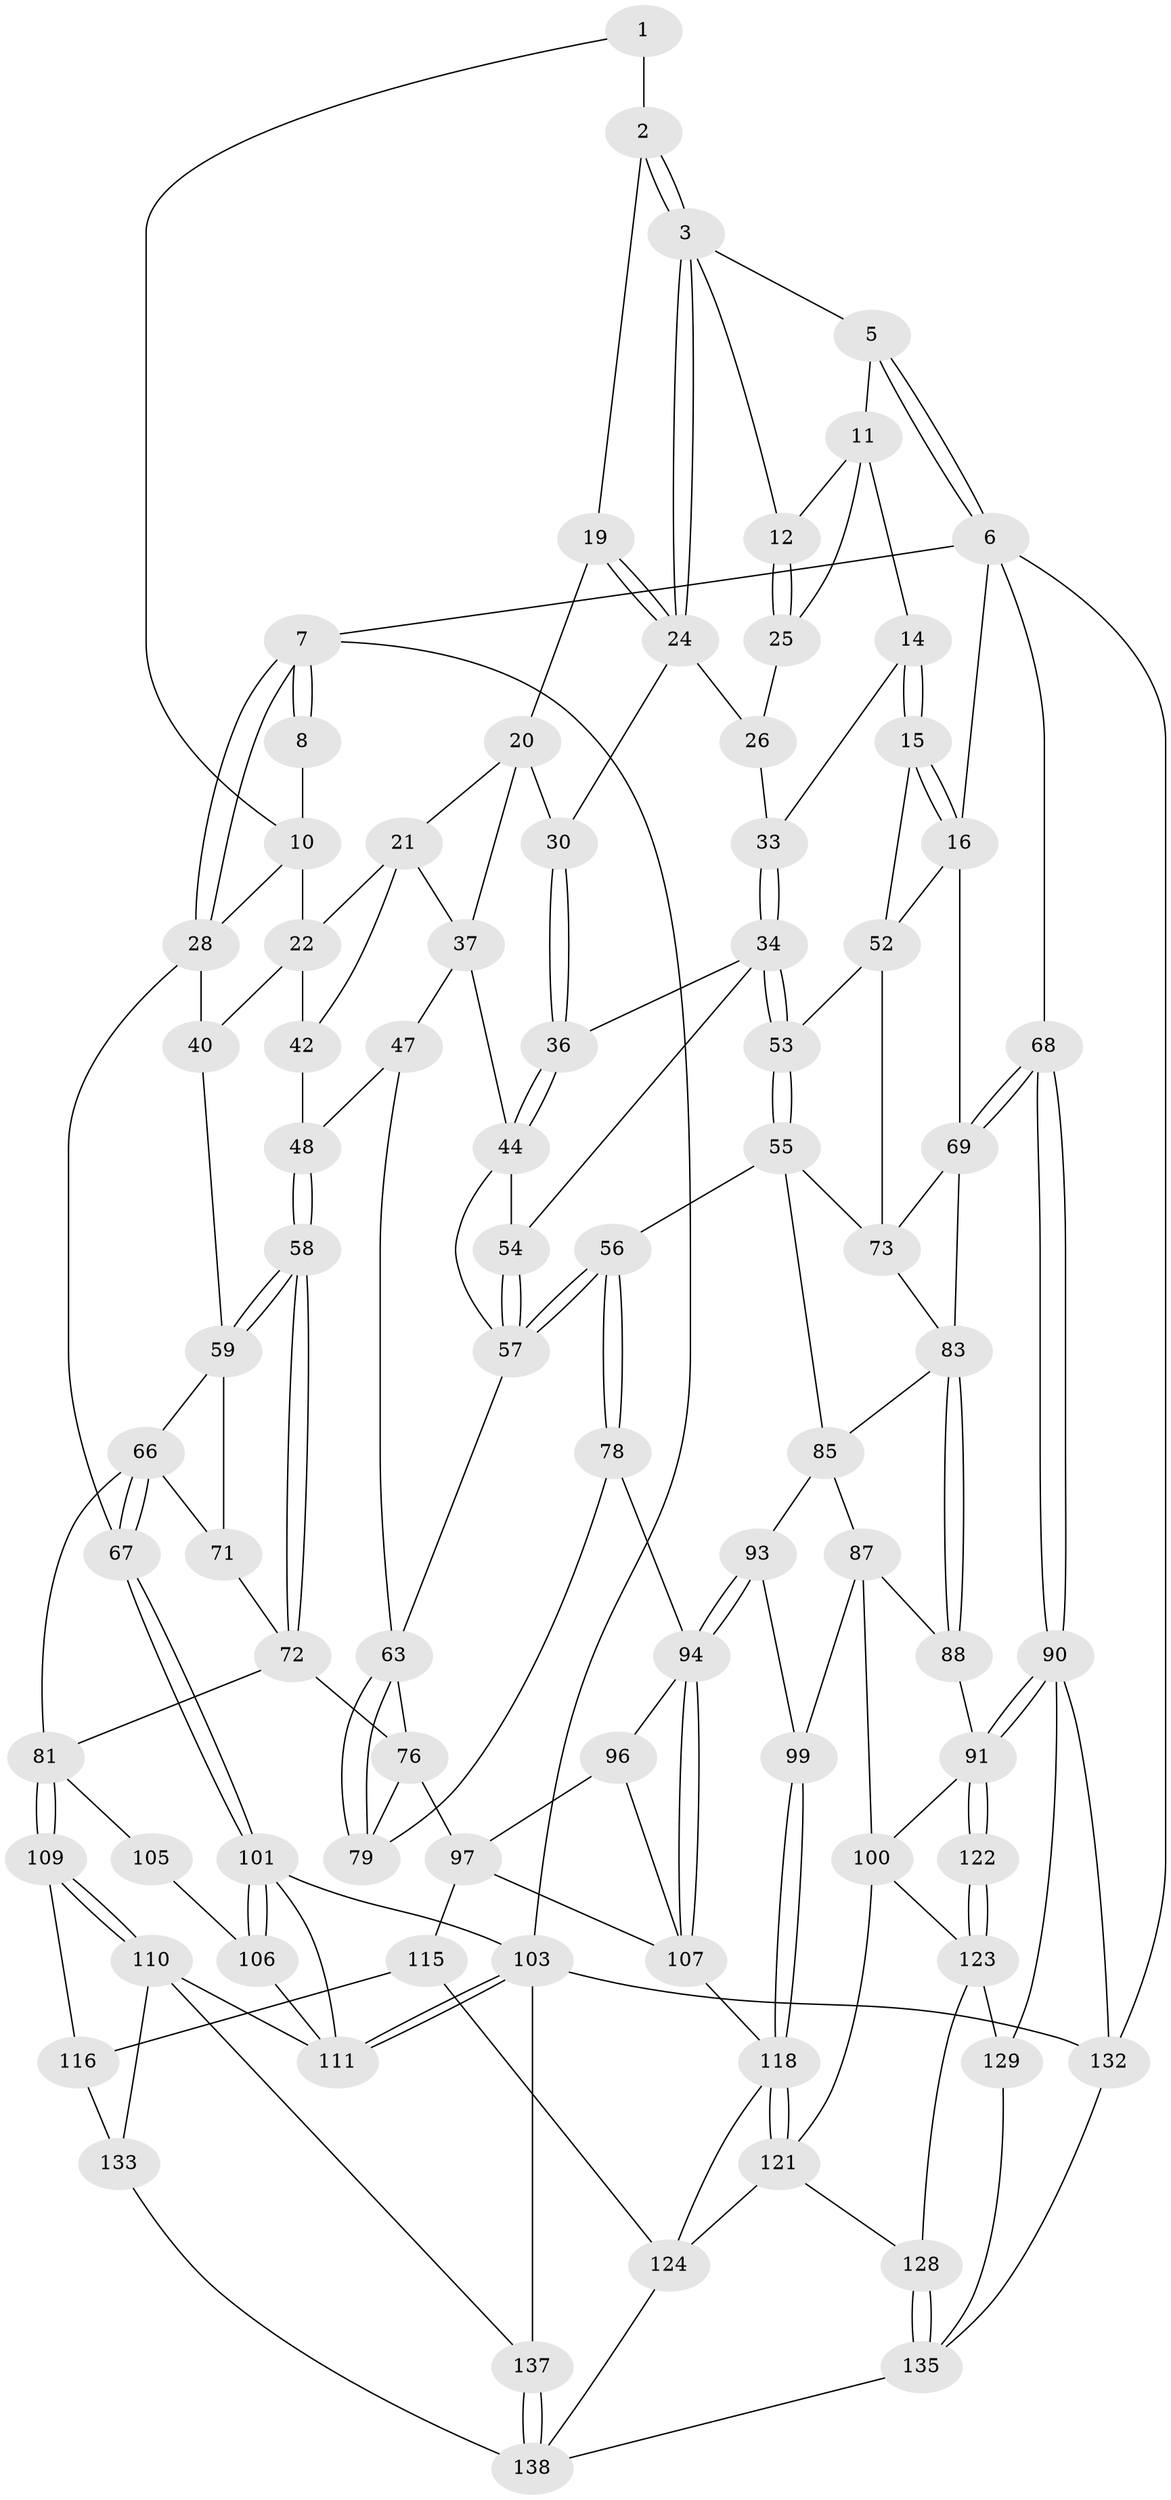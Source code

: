// original degree distribution, {3: 0.02142857142857143, 4: 0.21428571428571427, 5: 0.55, 6: 0.21428571428571427}
// Generated by graph-tools (version 1.1) at 2025/42/03/06/25 10:42:30]
// undirected, 85 vertices, 188 edges
graph export_dot {
graph [start="1"]
  node [color=gray90,style=filled];
  1 [pos="+0.26924597595129673+0",super="+9"];
  2 [pos="+0.4298989012036014+0",super="+18"];
  3 [pos="+0.46506727464733866+0",super="+4"];
  5 [pos="+0.8356160149032201+0"];
  6 [pos="+1+0",super="+17"];
  7 [pos="+0+0"];
  8 [pos="+0.16879236266232328+0"];
  10 [pos="+0.18310660799017758+0.05813814518737765",super="+23"];
  11 [pos="+0.8387979559836665+0",super="+13"];
  12 [pos="+0.727610961065571+0.060655951464535375"];
  14 [pos="+0.9377654531576851+0.22089231857789868",super="+50"];
  15 [pos="+0.9953431540107694+0.24864461295420484",super="+51"];
  16 [pos="+1+0.255175024103261",super="+60"];
  19 [pos="+0.2914628165405886+0.12023185343297628"];
  20 [pos="+0.26566395572261825+0.15951964191523374",super="+31"];
  21 [pos="+0.21074165844972398+0.19957164414408082",super="+38"];
  22 [pos="+0.12431615554761259+0.19174250245720112",super="+39"];
  24 [pos="+0.47311360940542185+0.047170545891926305",super="+27"];
  25 [pos="+0.7252174759434935+0.10455189602819254",super="+29"];
  26 [pos="+0.6239870045249443+0.1282155995298379",super="+32"];
  28 [pos="+0+0",super="+41"];
  30 [pos="+0.4764118976044387+0.19786766709428105"];
  33 [pos="+0.6570712849512489+0.28822929980181305"];
  34 [pos="+0.6138792428734619+0.3228146025174024",super="+35"];
  36 [pos="+0.49636116963122995+0.2578624951275861"];
  37 [pos="+0.31128874096554493+0.2933610082172619",super="+46"];
  40 [pos="+0.05668873001877128+0.39198685768404967"];
  42 [pos="+0.25191453772228395+0.3029913468839758",super="+43"];
  44 [pos="+0.4445179348730153+0.3581561502761125",super="+45"];
  47 [pos="+0.33198953085966154+0.43404971092481875"];
  48 [pos="+0.2678129540020497+0.4493489072680019",super="+49"];
  52 [pos="+0.7282355828353363+0.40702851101855936",super="+61"];
  53 [pos="+0.6814574615571743+0.43957124301294637"];
  54 [pos="+0.5318523921735171+0.4369782780227956"];
  55 [pos="+0.6616036681801066+0.5277525892198254",super="+75"];
  56 [pos="+0.6527880241312977+0.5292722088781832"];
  57 [pos="+0.5382111660789939+0.46942488635813795",super="+62"];
  58 [pos="+0.2523694514256022+0.46356162305461657"];
  59 [pos="+0.1026450408576803+0.4373679847706249",super="+65"];
  63 [pos="+0.4609258679088658+0.5209904779363255",super="+64"];
  66 [pos="+0.046874230570376076+0.6120227712886426",super="+80"];
  67 [pos="+0+0.5596337944572519"];
  68 [pos="+1+0.651528731869064"];
  69 [pos="+0.9531689900993778+0.581953918704834",super="+70"];
  71 [pos="+0.15484800902240514+0.5411623457102737"];
  72 [pos="+0.2359127416186386+0.5242247498925894",super="+77"];
  73 [pos="+0.8398910018863917+0.5047341436761559",super="+74"];
  76 [pos="+0.3431086527780232+0.6679329779363461",super="+89"];
  78 [pos="+0.5694327360654386+0.6053182120163214"];
  79 [pos="+0.5013465421874713+0.6151395315492107"];
  81 [pos="+0.2450905228585452+0.6891133520495833",super="+82"];
  83 [pos="+0.9244672591042501+0.5978360730680444",super="+84"];
  85 [pos="+0.8590654327591524+0.6149935536945884",super="+86"];
  87 [pos="+0.8850652685169254+0.6508032150018306",super="+98"];
  88 [pos="+0.9038296955376351+0.6453273591353932"];
  90 [pos="+1+0.7366238134763612",super="+130"];
  91 [pos="+1+0.7532236776548971",super="+92"];
  93 [pos="+0.745932791309717+0.6873365281482091"];
  94 [pos="+0.6445594674825695+0.7509916957570836",super="+95"];
  96 [pos="+0.5600047717486254+0.7282705086748055"];
  97 [pos="+0.4159230441553649+0.7238226506615707",super="+114"];
  99 [pos="+0.7617366822599848+0.6997978134551521"];
  100 [pos="+0.8730596919070097+0.7737934101868553",super="+120"];
  101 [pos="+0+0.6836006470932733",super="+102"];
  103 [pos="+0+1",super="+104"];
  105 [pos="+0.1117352187545557+0.7061325820414246"];
  106 [pos="+0+0.7480485406639218",super="+113"];
  107 [pos="+0.6371003768311818+0.8019196939990547",super="+108"];
  109 [pos="+0.2360715579655806+0.7654707164762471"];
  110 [pos="+0.11400326482512564+0.8914568480319264",super="+134"];
  111 [pos="+0.10342652963297891+0.8858347480854383",super="+112"];
  115 [pos="+0.4344125170348265+0.8792348852293801"];
  116 [pos="+0.4187252814746014+0.881284836353984",super="+117"];
  118 [pos="+0.7515164885511956+0.8257707852546339",super="+119"];
  121 [pos="+0.7702841272376985+0.8601298442663268",super="+126"];
  122 [pos="+0.9970733450817274+0.8407104352436213"];
  123 [pos="+0.8888794154855729+0.8937670687314839",super="+127"];
  124 [pos="+0.6427608445567178+0.9287306240099554",super="+125"];
  128 [pos="+0.8622645184392638+1"];
  129 [pos="+0.9646292869767682+0.9088385748436839",super="+131"];
  132 [pos="+1+1"];
  133 [pos="+0.2701977684818231+0.904424296481559",super="+136"];
  135 [pos="+0.8647830441213195+1",super="+140"];
  137 [pos="+0.18813730858140823+1"];
  138 [pos="+0.18852395520466442+1",super="+139"];
  1 -- 2 [weight=2];
  1 -- 10;
  2 -- 3;
  2 -- 3;
  2 -- 19;
  3 -- 24;
  3 -- 24;
  3 -- 12;
  3 -- 5;
  5 -- 6;
  5 -- 6;
  5 -- 11;
  6 -- 7;
  6 -- 132;
  6 -- 16;
  6 -- 68;
  7 -- 8;
  7 -- 8;
  7 -- 28;
  7 -- 28;
  7 -- 103;
  8 -- 10;
  10 -- 28;
  10 -- 22;
  11 -- 12;
  11 -- 14;
  11 -- 25;
  12 -- 25;
  12 -- 25;
  14 -- 15 [weight=2];
  14 -- 15;
  14 -- 33;
  15 -- 16;
  15 -- 16;
  15 -- 52;
  16 -- 52;
  16 -- 69;
  19 -- 20;
  19 -- 24;
  19 -- 24;
  20 -- 21;
  20 -- 37;
  20 -- 30;
  21 -- 22;
  21 -- 42;
  21 -- 37;
  22 -- 40;
  22 -- 42;
  24 -- 26;
  24 -- 30;
  25 -- 26 [weight=2];
  26 -- 33;
  28 -- 40;
  28 -- 67;
  30 -- 36;
  30 -- 36;
  33 -- 34;
  33 -- 34;
  34 -- 53;
  34 -- 53;
  34 -- 36;
  34 -- 54;
  36 -- 44;
  36 -- 44;
  37 -- 44;
  37 -- 47;
  40 -- 59;
  42 -- 48 [weight=2];
  44 -- 54;
  44 -- 57;
  47 -- 48;
  47 -- 63;
  48 -- 58;
  48 -- 58;
  52 -- 53;
  52 -- 73;
  53 -- 55;
  53 -- 55;
  54 -- 57;
  54 -- 57;
  55 -- 56;
  55 -- 73;
  55 -- 85;
  56 -- 57;
  56 -- 57;
  56 -- 78;
  56 -- 78;
  57 -- 63;
  58 -- 59;
  58 -- 59;
  58 -- 72;
  58 -- 72;
  59 -- 66;
  59 -- 71;
  63 -- 79;
  63 -- 79;
  63 -- 76;
  66 -- 67;
  66 -- 67;
  66 -- 71;
  66 -- 81;
  67 -- 101;
  67 -- 101;
  68 -- 69;
  68 -- 69;
  68 -- 90;
  68 -- 90;
  69 -- 83;
  69 -- 73;
  71 -- 72;
  72 -- 81;
  72 -- 76;
  73 -- 83;
  76 -- 97;
  76 -- 79;
  78 -- 79;
  78 -- 94;
  81 -- 109;
  81 -- 109;
  81 -- 105;
  83 -- 88;
  83 -- 88;
  83 -- 85;
  85 -- 87;
  85 -- 93;
  87 -- 88;
  87 -- 99;
  87 -- 100;
  88 -- 91;
  90 -- 91;
  90 -- 91;
  90 -- 132;
  90 -- 129;
  91 -- 122;
  91 -- 122;
  91 -- 100;
  93 -- 94;
  93 -- 94;
  93 -- 99;
  94 -- 107;
  94 -- 107;
  94 -- 96;
  96 -- 97;
  96 -- 107;
  97 -- 115;
  97 -- 107;
  99 -- 118;
  99 -- 118;
  100 -- 121;
  100 -- 123;
  101 -- 106;
  101 -- 106;
  101 -- 103;
  101 -- 111;
  103 -- 111;
  103 -- 111;
  103 -- 137;
  103 -- 132;
  105 -- 106 [weight=2];
  106 -- 111;
  107 -- 118;
  109 -- 110;
  109 -- 110;
  109 -- 116;
  110 -- 111;
  110 -- 137;
  110 -- 133;
  115 -- 116;
  115 -- 124;
  116 -- 133 [weight=2];
  118 -- 121;
  118 -- 121;
  118 -- 124;
  121 -- 128;
  121 -- 124;
  122 -- 123;
  122 -- 123;
  123 -- 128;
  123 -- 129;
  124 -- 138;
  128 -- 135;
  128 -- 135;
  129 -- 135;
  132 -- 135;
  133 -- 138;
  135 -- 138;
  137 -- 138;
  137 -- 138;
}
